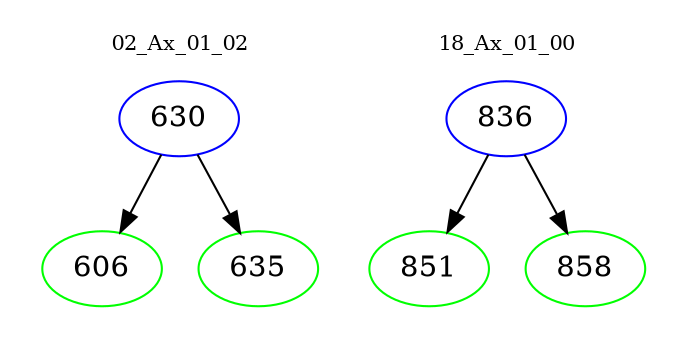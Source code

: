digraph{
subgraph cluster_0 {
color = white
label = "02_Ax_01_02";
fontsize=10;
T0_630 [label="630", color="blue"]
T0_630 -> T0_606 [color="black"]
T0_606 [label="606", color="green"]
T0_630 -> T0_635 [color="black"]
T0_635 [label="635", color="green"]
}
subgraph cluster_1 {
color = white
label = "18_Ax_01_00";
fontsize=10;
T1_836 [label="836", color="blue"]
T1_836 -> T1_851 [color="black"]
T1_851 [label="851", color="green"]
T1_836 -> T1_858 [color="black"]
T1_858 [label="858", color="green"]
}
}
